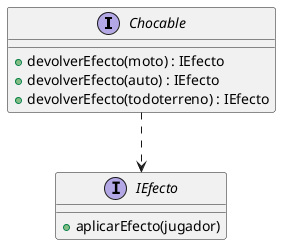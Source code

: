 @startuml

interface Chocable {
    + devolverEfecto(moto) : IEfecto
    + devolverEfecto(auto) : IEfecto
    + devolverEfecto(todoterreno) : IEfecto
}

interface IEfecto {
    + aplicarEfecto(jugador)
}

Chocable ..> IEfecto

@enduml